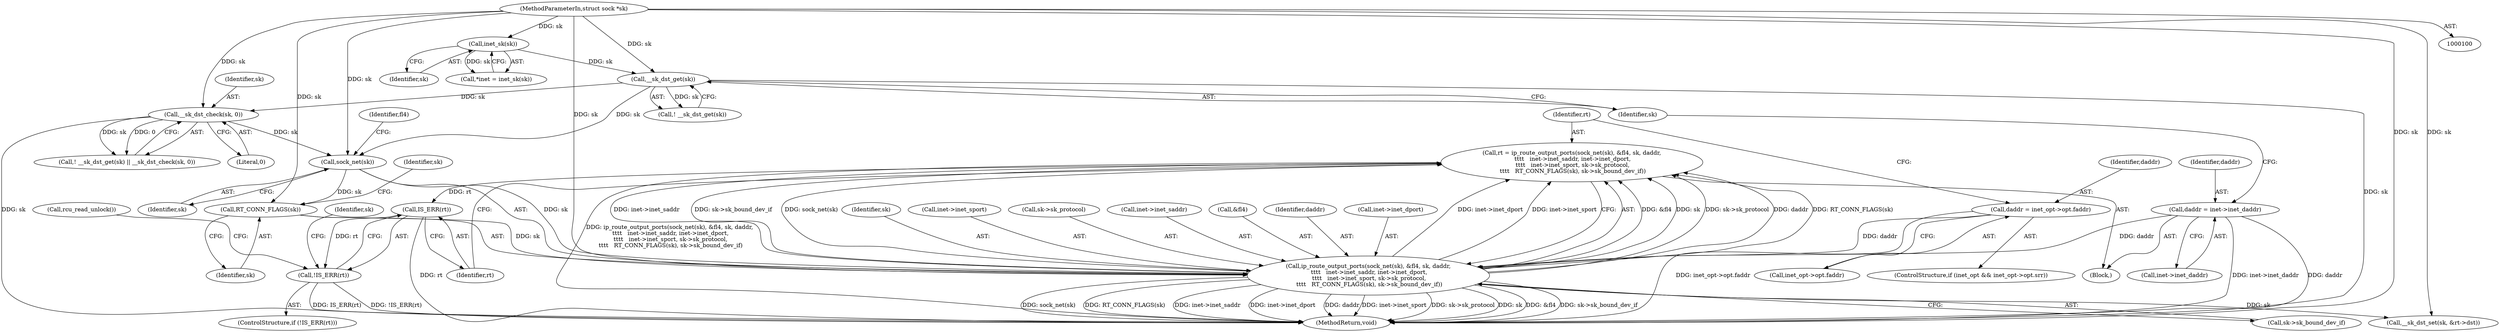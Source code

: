 digraph "1_linux_9709674e68646cee5a24e3000b3558d25412203a@pointer" {
"1000148" [label="(Call,rt = ip_route_output_ports(sock_net(sk), &fl4, sk, daddr,\n \t\t\t\t   inet->inet_saddr, inet->inet_dport,\n \t\t\t\t   inet->inet_sport, sk->sk_protocol,\n \t\t\t\t   RT_CONN_FLAGS(sk), sk->sk_bound_dev_if))"];
"1000150" [label="(Call,ip_route_output_ports(sock_net(sk), &fl4, sk, daddr,\n \t\t\t\t   inet->inet_saddr, inet->inet_dport,\n \t\t\t\t   inet->inet_sport, sk->sk_protocol,\n \t\t\t\t   RT_CONN_FLAGS(sk), sk->sk_bound_dev_if))"];
"1000151" [label="(Call,sock_net(sk))"];
"1000122" [label="(Call,__sk_dst_check(sk, 0))"];
"1000120" [label="(Call,__sk_dst_get(sk))"];
"1000106" [label="(Call,inet_sk(sk))"];
"1000101" [label="(MethodParameterIn,struct sock *sk)"];
"1000169" [label="(Call,RT_CONN_FLAGS(sk))"];
"1000141" [label="(Call,daddr = inet_opt->opt.faddr)"];
"1000110" [label="(Call,daddr = inet->inet_daddr)"];
"1000176" [label="(Call,IS_ERR(rt))"];
"1000175" [label="(Call,!IS_ERR(rt))"];
"1000123" [label="(Identifier,sk)"];
"1000172" [label="(Identifier,sk)"];
"1000185" [label="(MethodReturn,void)"];
"1000142" [label="(Identifier,daddr)"];
"1000119" [label="(Call,! __sk_dst_get(sk))"];
"1000170" [label="(Identifier,sk)"];
"1000150" [label="(Call,ip_route_output_ports(sock_net(sk), &fl4, sk, daddr,\n \t\t\t\t   inet->inet_saddr, inet->inet_dport,\n \t\t\t\t   inet->inet_sport, sk->sk_protocol,\n \t\t\t\t   RT_CONN_FLAGS(sk), sk->sk_bound_dev_if))"];
"1000155" [label="(Identifier,sk)"];
"1000122" [label="(Call,__sk_dst_check(sk, 0))"];
"1000175" [label="(Call,!IS_ERR(rt))"];
"1000163" [label="(Call,inet->inet_sport)"];
"1000176" [label="(Call,IS_ERR(rt))"];
"1000124" [label="(Literal,0)"];
"1000177" [label="(Identifier,rt)"];
"1000166" [label="(Call,sk->sk_protocol)"];
"1000152" [label="(Identifier,sk)"];
"1000143" [label="(Call,inet_opt->opt.faddr)"];
"1000118" [label="(Call,! __sk_dst_get(sk) || __sk_dst_check(sk, 0))"];
"1000148" [label="(Call,rt = ip_route_output_ports(sock_net(sk), &fl4, sk, daddr,\n \t\t\t\t   inet->inet_saddr, inet->inet_dport,\n \t\t\t\t   inet->inet_sport, sk->sk_protocol,\n \t\t\t\t   RT_CONN_FLAGS(sk), sk->sk_bound_dev_if))"];
"1000184" [label="(Call,rcu_read_unlock())"];
"1000111" [label="(Identifier,daddr)"];
"1000178" [label="(Call,__sk_dst_set(sk, &rt->dst))"];
"1000174" [label="(ControlStructure,if (!IS_ERR(rt)))"];
"1000157" [label="(Call,inet->inet_saddr)"];
"1000112" [label="(Call,inet->inet_daddr)"];
"1000106" [label="(Call,inet_sk(sk))"];
"1000169" [label="(Call,RT_CONN_FLAGS(sk))"];
"1000153" [label="(Call,&fl4)"];
"1000171" [label="(Call,sk->sk_bound_dev_if)"];
"1000101" [label="(MethodParameterIn,struct sock *sk)"];
"1000120" [label="(Call,__sk_dst_get(sk))"];
"1000156" [label="(Identifier,daddr)"];
"1000149" [label="(Identifier,rt)"];
"1000151" [label="(Call,sock_net(sk))"];
"1000110" [label="(Call,daddr = inet->inet_daddr)"];
"1000179" [label="(Identifier,sk)"];
"1000141" [label="(Call,daddr = inet_opt->opt.faddr)"];
"1000107" [label="(Identifier,sk)"];
"1000154" [label="(Identifier,fl4)"];
"1000104" [label="(Call,*inet = inet_sk(sk))"];
"1000160" [label="(Call,inet->inet_dport)"];
"1000121" [label="(Identifier,sk)"];
"1000133" [label="(ControlStructure,if (inet_opt && inet_opt->opt.srr))"];
"1000102" [label="(Block,)"];
"1000148" -> "1000102"  [label="AST: "];
"1000148" -> "1000150"  [label="CFG: "];
"1000149" -> "1000148"  [label="AST: "];
"1000150" -> "1000148"  [label="AST: "];
"1000177" -> "1000148"  [label="CFG: "];
"1000148" -> "1000185"  [label="DDG: ip_route_output_ports(sock_net(sk), &fl4, sk, daddr,\n \t\t\t\t   inet->inet_saddr, inet->inet_dport,\n \t\t\t\t   inet->inet_sport, sk->sk_protocol,\n \t\t\t\t   RT_CONN_FLAGS(sk), sk->sk_bound_dev_if)"];
"1000150" -> "1000148"  [label="DDG: &fl4"];
"1000150" -> "1000148"  [label="DDG: sk"];
"1000150" -> "1000148"  [label="DDG: sk->sk_protocol"];
"1000150" -> "1000148"  [label="DDG: daddr"];
"1000150" -> "1000148"  [label="DDG: RT_CONN_FLAGS(sk)"];
"1000150" -> "1000148"  [label="DDG: inet->inet_saddr"];
"1000150" -> "1000148"  [label="DDG: sk->sk_bound_dev_if"];
"1000150" -> "1000148"  [label="DDG: sock_net(sk)"];
"1000150" -> "1000148"  [label="DDG: inet->inet_dport"];
"1000150" -> "1000148"  [label="DDG: inet->inet_sport"];
"1000148" -> "1000176"  [label="DDG: rt"];
"1000150" -> "1000171"  [label="CFG: "];
"1000151" -> "1000150"  [label="AST: "];
"1000153" -> "1000150"  [label="AST: "];
"1000155" -> "1000150"  [label="AST: "];
"1000156" -> "1000150"  [label="AST: "];
"1000157" -> "1000150"  [label="AST: "];
"1000160" -> "1000150"  [label="AST: "];
"1000163" -> "1000150"  [label="AST: "];
"1000166" -> "1000150"  [label="AST: "];
"1000169" -> "1000150"  [label="AST: "];
"1000171" -> "1000150"  [label="AST: "];
"1000150" -> "1000185"  [label="DDG: sock_net(sk)"];
"1000150" -> "1000185"  [label="DDG: RT_CONN_FLAGS(sk)"];
"1000150" -> "1000185"  [label="DDG: inet->inet_saddr"];
"1000150" -> "1000185"  [label="DDG: inet->inet_dport"];
"1000150" -> "1000185"  [label="DDG: daddr"];
"1000150" -> "1000185"  [label="DDG: inet->inet_sport"];
"1000150" -> "1000185"  [label="DDG: sk->sk_protocol"];
"1000150" -> "1000185"  [label="DDG: sk"];
"1000150" -> "1000185"  [label="DDG: &fl4"];
"1000150" -> "1000185"  [label="DDG: sk->sk_bound_dev_if"];
"1000151" -> "1000150"  [label="DDG: sk"];
"1000169" -> "1000150"  [label="DDG: sk"];
"1000101" -> "1000150"  [label="DDG: sk"];
"1000141" -> "1000150"  [label="DDG: daddr"];
"1000110" -> "1000150"  [label="DDG: daddr"];
"1000150" -> "1000178"  [label="DDG: sk"];
"1000151" -> "1000152"  [label="CFG: "];
"1000152" -> "1000151"  [label="AST: "];
"1000154" -> "1000151"  [label="CFG: "];
"1000122" -> "1000151"  [label="DDG: sk"];
"1000120" -> "1000151"  [label="DDG: sk"];
"1000101" -> "1000151"  [label="DDG: sk"];
"1000151" -> "1000169"  [label="DDG: sk"];
"1000122" -> "1000118"  [label="AST: "];
"1000122" -> "1000124"  [label="CFG: "];
"1000123" -> "1000122"  [label="AST: "];
"1000124" -> "1000122"  [label="AST: "];
"1000118" -> "1000122"  [label="CFG: "];
"1000122" -> "1000185"  [label="DDG: sk"];
"1000122" -> "1000118"  [label="DDG: sk"];
"1000122" -> "1000118"  [label="DDG: 0"];
"1000120" -> "1000122"  [label="DDG: sk"];
"1000101" -> "1000122"  [label="DDG: sk"];
"1000120" -> "1000119"  [label="AST: "];
"1000120" -> "1000121"  [label="CFG: "];
"1000121" -> "1000120"  [label="AST: "];
"1000119" -> "1000120"  [label="CFG: "];
"1000120" -> "1000185"  [label="DDG: sk"];
"1000120" -> "1000119"  [label="DDG: sk"];
"1000106" -> "1000120"  [label="DDG: sk"];
"1000101" -> "1000120"  [label="DDG: sk"];
"1000106" -> "1000104"  [label="AST: "];
"1000106" -> "1000107"  [label="CFG: "];
"1000107" -> "1000106"  [label="AST: "];
"1000104" -> "1000106"  [label="CFG: "];
"1000106" -> "1000104"  [label="DDG: sk"];
"1000101" -> "1000106"  [label="DDG: sk"];
"1000101" -> "1000100"  [label="AST: "];
"1000101" -> "1000185"  [label="DDG: sk"];
"1000101" -> "1000169"  [label="DDG: sk"];
"1000101" -> "1000178"  [label="DDG: sk"];
"1000169" -> "1000170"  [label="CFG: "];
"1000170" -> "1000169"  [label="AST: "];
"1000172" -> "1000169"  [label="CFG: "];
"1000141" -> "1000133"  [label="AST: "];
"1000141" -> "1000143"  [label="CFG: "];
"1000142" -> "1000141"  [label="AST: "];
"1000143" -> "1000141"  [label="AST: "];
"1000149" -> "1000141"  [label="CFG: "];
"1000141" -> "1000185"  [label="DDG: inet_opt->opt.faddr"];
"1000110" -> "1000102"  [label="AST: "];
"1000110" -> "1000112"  [label="CFG: "];
"1000111" -> "1000110"  [label="AST: "];
"1000112" -> "1000110"  [label="AST: "];
"1000121" -> "1000110"  [label="CFG: "];
"1000110" -> "1000185"  [label="DDG: inet->inet_daddr"];
"1000110" -> "1000185"  [label="DDG: daddr"];
"1000176" -> "1000175"  [label="AST: "];
"1000176" -> "1000177"  [label="CFG: "];
"1000177" -> "1000176"  [label="AST: "];
"1000175" -> "1000176"  [label="CFG: "];
"1000176" -> "1000185"  [label="DDG: rt"];
"1000176" -> "1000175"  [label="DDG: rt"];
"1000175" -> "1000174"  [label="AST: "];
"1000179" -> "1000175"  [label="CFG: "];
"1000184" -> "1000175"  [label="CFG: "];
"1000175" -> "1000185"  [label="DDG: IS_ERR(rt)"];
"1000175" -> "1000185"  [label="DDG: !IS_ERR(rt)"];
}
